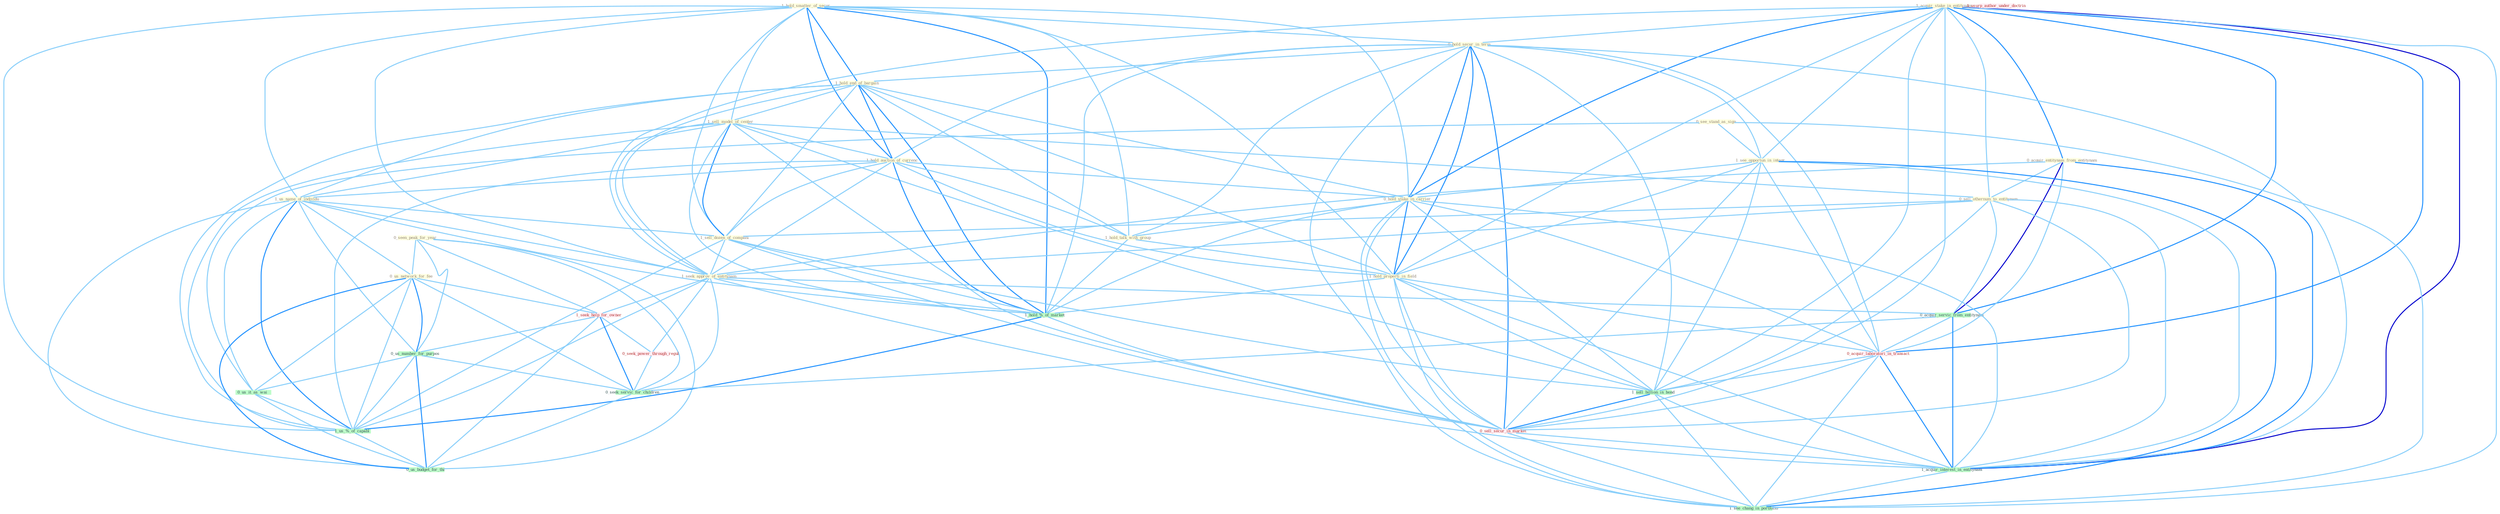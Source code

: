 Graph G{ 
    node
    [shape=polygon,style=filled,width=.5,height=.06,color="#BDFCC9",fixedsize=true,fontsize=4,
    fontcolor="#2f4f4f"];
    {node
    [color="#ffffe0", fontcolor="#8b7d6b"] "1_hold_smatter_of_secur " "1_acquir_stake_in_entitynam " "0_seen_peak_for_year " "0_hold_secur_in_term " "0_acquir_entitynam_from_entitynam " "1_hold_end_of_bargain " "1_sell_model_of_center " "0_see_stand_as_sign " "0_sell_othernum_to_entitynam " "1_see_opportun_in_integr " "1_hold_auction_of_currenc " "0_hold_stake_in_carrier " "1_hold_talk_with_group " "1_us_name_of_individu " "1_hold_properti_in_field " "0_us_network_for_fee " "1_sell_dozen_of_compani " "1_seek_approv_of_entitynam "}
{node [color="#fff0f5", fontcolor="#b22222"] "1_seek_help_for_owner " "0_seek_power_through_regul " "0_acquir_laboratori_in_transact " "1_usurp_author_under_doctrin " "0_sell_secur_in_market "}
edge [color="#B0E2FF"];

	"1_hold_smatter_of_secur " -- "0_hold_secur_in_term " [w="1", color="#87cefa" ];
	"1_hold_smatter_of_secur " -- "1_hold_end_of_bargain " [w="2", color="#1e90ff" , len=0.8];
	"1_hold_smatter_of_secur " -- "1_sell_model_of_center " [w="1", color="#87cefa" ];
	"1_hold_smatter_of_secur " -- "1_hold_auction_of_currenc " [w="2", color="#1e90ff" , len=0.8];
	"1_hold_smatter_of_secur " -- "0_hold_stake_in_carrier " [w="1", color="#87cefa" ];
	"1_hold_smatter_of_secur " -- "1_hold_talk_with_group " [w="1", color="#87cefa" ];
	"1_hold_smatter_of_secur " -- "1_us_name_of_individu " [w="1", color="#87cefa" ];
	"1_hold_smatter_of_secur " -- "1_hold_properti_in_field " [w="1", color="#87cefa" ];
	"1_hold_smatter_of_secur " -- "1_sell_dozen_of_compani " [w="1", color="#87cefa" ];
	"1_hold_smatter_of_secur " -- "1_seek_approv_of_entitynam " [w="1", color="#87cefa" ];
	"1_hold_smatter_of_secur " -- "1_hold_%_of_market " [w="2", color="#1e90ff" , len=0.8];
	"1_hold_smatter_of_secur " -- "1_us_%_of_capabl " [w="1", color="#87cefa" ];
	"1_acquir_stake_in_entitynam " -- "0_hold_secur_in_term " [w="1", color="#87cefa" ];
	"1_acquir_stake_in_entitynam " -- "0_acquir_entitynam_from_entitynam " [w="2", color="#1e90ff" , len=0.8];
	"1_acquir_stake_in_entitynam " -- "0_sell_othernum_to_entitynam " [w="1", color="#87cefa" ];
	"1_acquir_stake_in_entitynam " -- "1_see_opportun_in_integr " [w="1", color="#87cefa" ];
	"1_acquir_stake_in_entitynam " -- "0_hold_stake_in_carrier " [w="2", color="#1e90ff" , len=0.8];
	"1_acquir_stake_in_entitynam " -- "1_hold_properti_in_field " [w="1", color="#87cefa" ];
	"1_acquir_stake_in_entitynam " -- "1_seek_approv_of_entitynam " [w="1", color="#87cefa" ];
	"1_acquir_stake_in_entitynam " -- "0_acquir_servic_from_entitynam " [w="2", color="#1e90ff" , len=0.8];
	"1_acquir_stake_in_entitynam " -- "0_acquir_laboratori_in_transact " [w="2", color="#1e90ff" , len=0.8];
	"1_acquir_stake_in_entitynam " -- "1_sell_billion_in_bond " [w="1", color="#87cefa" ];
	"1_acquir_stake_in_entitynam " -- "0_sell_secur_in_market " [w="1", color="#87cefa" ];
	"1_acquir_stake_in_entitynam " -- "1_acquir_interest_in_entitynam " [w="3", color="#0000cd" , len=0.6];
	"1_acquir_stake_in_entitynam " -- "1_see_chang_in_portfolio " [w="1", color="#87cefa" ];
	"0_seen_peak_for_year " -- "0_us_network_for_fee " [w="1", color="#87cefa" ];
	"0_seen_peak_for_year " -- "1_seek_help_for_owner " [w="1", color="#87cefa" ];
	"0_seen_peak_for_year " -- "0_us_number_for_purpos " [w="1", color="#87cefa" ];
	"0_seen_peak_for_year " -- "0_seek_servic_for_children " [w="1", color="#87cefa" ];
	"0_seen_peak_for_year " -- "0_us_budget_for_thi " [w="1", color="#87cefa" ];
	"0_hold_secur_in_term " -- "1_hold_end_of_bargain " [w="1", color="#87cefa" ];
	"0_hold_secur_in_term " -- "1_see_opportun_in_integr " [w="1", color="#87cefa" ];
	"0_hold_secur_in_term " -- "1_hold_auction_of_currenc " [w="1", color="#87cefa" ];
	"0_hold_secur_in_term " -- "0_hold_stake_in_carrier " [w="2", color="#1e90ff" , len=0.8];
	"0_hold_secur_in_term " -- "1_hold_talk_with_group " [w="1", color="#87cefa" ];
	"0_hold_secur_in_term " -- "1_hold_properti_in_field " [w="2", color="#1e90ff" , len=0.8];
	"0_hold_secur_in_term " -- "1_hold_%_of_market " [w="1", color="#87cefa" ];
	"0_hold_secur_in_term " -- "0_acquir_laboratori_in_transact " [w="1", color="#87cefa" ];
	"0_hold_secur_in_term " -- "1_sell_billion_in_bond " [w="1", color="#87cefa" ];
	"0_hold_secur_in_term " -- "0_sell_secur_in_market " [w="2", color="#1e90ff" , len=0.8];
	"0_hold_secur_in_term " -- "1_acquir_interest_in_entitynam " [w="1", color="#87cefa" ];
	"0_hold_secur_in_term " -- "1_see_chang_in_portfolio " [w="1", color="#87cefa" ];
	"0_acquir_entitynam_from_entitynam " -- "0_sell_othernum_to_entitynam " [w="1", color="#87cefa" ];
	"0_acquir_entitynam_from_entitynam " -- "1_seek_approv_of_entitynam " [w="1", color="#87cefa" ];
	"0_acquir_entitynam_from_entitynam " -- "0_acquir_servic_from_entitynam " [w="3", color="#0000cd" , len=0.6];
	"0_acquir_entitynam_from_entitynam " -- "0_acquir_laboratori_in_transact " [w="1", color="#87cefa" ];
	"0_acquir_entitynam_from_entitynam " -- "1_acquir_interest_in_entitynam " [w="2", color="#1e90ff" , len=0.8];
	"1_hold_end_of_bargain " -- "1_sell_model_of_center " [w="1", color="#87cefa" ];
	"1_hold_end_of_bargain " -- "1_hold_auction_of_currenc " [w="2", color="#1e90ff" , len=0.8];
	"1_hold_end_of_bargain " -- "0_hold_stake_in_carrier " [w="1", color="#87cefa" ];
	"1_hold_end_of_bargain " -- "1_hold_talk_with_group " [w="1", color="#87cefa" ];
	"1_hold_end_of_bargain " -- "1_us_name_of_individu " [w="1", color="#87cefa" ];
	"1_hold_end_of_bargain " -- "1_hold_properti_in_field " [w="1", color="#87cefa" ];
	"1_hold_end_of_bargain " -- "1_sell_dozen_of_compani " [w="1", color="#87cefa" ];
	"1_hold_end_of_bargain " -- "1_seek_approv_of_entitynam " [w="1", color="#87cefa" ];
	"1_hold_end_of_bargain " -- "1_hold_%_of_market " [w="2", color="#1e90ff" , len=0.8];
	"1_hold_end_of_bargain " -- "1_us_%_of_capabl " [w="1", color="#87cefa" ];
	"1_sell_model_of_center " -- "0_sell_othernum_to_entitynam " [w="1", color="#87cefa" ];
	"1_sell_model_of_center " -- "1_hold_auction_of_currenc " [w="1", color="#87cefa" ];
	"1_sell_model_of_center " -- "1_us_name_of_individu " [w="1", color="#87cefa" ];
	"1_sell_model_of_center " -- "1_sell_dozen_of_compani " [w="2", color="#1e90ff" , len=0.8];
	"1_sell_model_of_center " -- "1_seek_approv_of_entitynam " [w="1", color="#87cefa" ];
	"1_sell_model_of_center " -- "1_hold_%_of_market " [w="1", color="#87cefa" ];
	"1_sell_model_of_center " -- "1_sell_billion_in_bond " [w="1", color="#87cefa" ];
	"1_sell_model_of_center " -- "1_us_%_of_capabl " [w="1", color="#87cefa" ];
	"1_sell_model_of_center " -- "0_sell_secur_in_market " [w="1", color="#87cefa" ];
	"0_see_stand_as_sign " -- "1_see_opportun_in_integr " [w="1", color="#87cefa" ];
	"0_see_stand_as_sign " -- "0_us_it_as_wai " [w="1", color="#87cefa" ];
	"0_see_stand_as_sign " -- "1_see_chang_in_portfolio " [w="1", color="#87cefa" ];
	"0_sell_othernum_to_entitynam " -- "1_sell_dozen_of_compani " [w="1", color="#87cefa" ];
	"0_sell_othernum_to_entitynam " -- "1_seek_approv_of_entitynam " [w="1", color="#87cefa" ];
	"0_sell_othernum_to_entitynam " -- "0_acquir_servic_from_entitynam " [w="1", color="#87cefa" ];
	"0_sell_othernum_to_entitynam " -- "1_sell_billion_in_bond " [w="1", color="#87cefa" ];
	"0_sell_othernum_to_entitynam " -- "0_sell_secur_in_market " [w="1", color="#87cefa" ];
	"0_sell_othernum_to_entitynam " -- "1_acquir_interest_in_entitynam " [w="1", color="#87cefa" ];
	"1_see_opportun_in_integr " -- "0_hold_stake_in_carrier " [w="1", color="#87cefa" ];
	"1_see_opportun_in_integr " -- "1_hold_properti_in_field " [w="1", color="#87cefa" ];
	"1_see_opportun_in_integr " -- "0_acquir_laboratori_in_transact " [w="1", color="#87cefa" ];
	"1_see_opportun_in_integr " -- "1_sell_billion_in_bond " [w="1", color="#87cefa" ];
	"1_see_opportun_in_integr " -- "0_sell_secur_in_market " [w="1", color="#87cefa" ];
	"1_see_opportun_in_integr " -- "1_acquir_interest_in_entitynam " [w="1", color="#87cefa" ];
	"1_see_opportun_in_integr " -- "1_see_chang_in_portfolio " [w="2", color="#1e90ff" , len=0.8];
	"1_hold_auction_of_currenc " -- "0_hold_stake_in_carrier " [w="1", color="#87cefa" ];
	"1_hold_auction_of_currenc " -- "1_hold_talk_with_group " [w="1", color="#87cefa" ];
	"1_hold_auction_of_currenc " -- "1_us_name_of_individu " [w="1", color="#87cefa" ];
	"1_hold_auction_of_currenc " -- "1_hold_properti_in_field " [w="1", color="#87cefa" ];
	"1_hold_auction_of_currenc " -- "1_sell_dozen_of_compani " [w="1", color="#87cefa" ];
	"1_hold_auction_of_currenc " -- "1_seek_approv_of_entitynam " [w="1", color="#87cefa" ];
	"1_hold_auction_of_currenc " -- "1_hold_%_of_market " [w="2", color="#1e90ff" , len=0.8];
	"1_hold_auction_of_currenc " -- "1_us_%_of_capabl " [w="1", color="#87cefa" ];
	"0_hold_stake_in_carrier " -- "1_hold_talk_with_group " [w="1", color="#87cefa" ];
	"0_hold_stake_in_carrier " -- "1_hold_properti_in_field " [w="2", color="#1e90ff" , len=0.8];
	"0_hold_stake_in_carrier " -- "1_hold_%_of_market " [w="1", color="#87cefa" ];
	"0_hold_stake_in_carrier " -- "0_acquir_laboratori_in_transact " [w="1", color="#87cefa" ];
	"0_hold_stake_in_carrier " -- "1_sell_billion_in_bond " [w="1", color="#87cefa" ];
	"0_hold_stake_in_carrier " -- "0_sell_secur_in_market " [w="1", color="#87cefa" ];
	"0_hold_stake_in_carrier " -- "1_acquir_interest_in_entitynam " [w="1", color="#87cefa" ];
	"0_hold_stake_in_carrier " -- "1_see_chang_in_portfolio " [w="1", color="#87cefa" ];
	"1_hold_talk_with_group " -- "1_hold_properti_in_field " [w="1", color="#87cefa" ];
	"1_hold_talk_with_group " -- "1_hold_%_of_market " [w="1", color="#87cefa" ];
	"1_us_name_of_individu " -- "0_us_network_for_fee " [w="1", color="#87cefa" ];
	"1_us_name_of_individu " -- "1_sell_dozen_of_compani " [w="1", color="#87cefa" ];
	"1_us_name_of_individu " -- "1_seek_approv_of_entitynam " [w="1", color="#87cefa" ];
	"1_us_name_of_individu " -- "1_hold_%_of_market " [w="1", color="#87cefa" ];
	"1_us_name_of_individu " -- "0_us_number_for_purpos " [w="1", color="#87cefa" ];
	"1_us_name_of_individu " -- "0_us_it_as_wai " [w="1", color="#87cefa" ];
	"1_us_name_of_individu " -- "1_us_%_of_capabl " [w="2", color="#1e90ff" , len=0.8];
	"1_us_name_of_individu " -- "0_us_budget_for_thi " [w="1", color="#87cefa" ];
	"1_hold_properti_in_field " -- "1_hold_%_of_market " [w="1", color="#87cefa" ];
	"1_hold_properti_in_field " -- "0_acquir_laboratori_in_transact " [w="1", color="#87cefa" ];
	"1_hold_properti_in_field " -- "1_sell_billion_in_bond " [w="1", color="#87cefa" ];
	"1_hold_properti_in_field " -- "0_sell_secur_in_market " [w="1", color="#87cefa" ];
	"1_hold_properti_in_field " -- "1_acquir_interest_in_entitynam " [w="1", color="#87cefa" ];
	"1_hold_properti_in_field " -- "1_see_chang_in_portfolio " [w="1", color="#87cefa" ];
	"0_us_network_for_fee " -- "1_seek_help_for_owner " [w="1", color="#87cefa" ];
	"0_us_network_for_fee " -- "0_us_number_for_purpos " [w="2", color="#1e90ff" , len=0.8];
	"0_us_network_for_fee " -- "0_us_it_as_wai " [w="1", color="#87cefa" ];
	"0_us_network_for_fee " -- "1_us_%_of_capabl " [w="1", color="#87cefa" ];
	"0_us_network_for_fee " -- "0_seek_servic_for_children " [w="1", color="#87cefa" ];
	"0_us_network_for_fee " -- "0_us_budget_for_thi " [w="2", color="#1e90ff" , len=0.8];
	"1_sell_dozen_of_compani " -- "1_seek_approv_of_entitynam " [w="1", color="#87cefa" ];
	"1_sell_dozen_of_compani " -- "1_hold_%_of_market " [w="1", color="#87cefa" ];
	"1_sell_dozen_of_compani " -- "1_sell_billion_in_bond " [w="1", color="#87cefa" ];
	"1_sell_dozen_of_compani " -- "1_us_%_of_capabl " [w="1", color="#87cefa" ];
	"1_sell_dozen_of_compani " -- "0_sell_secur_in_market " [w="1", color="#87cefa" ];
	"1_seek_approv_of_entitynam " -- "1_seek_help_for_owner " [w="1", color="#87cefa" ];
	"1_seek_approv_of_entitynam " -- "0_acquir_servic_from_entitynam " [w="1", color="#87cefa" ];
	"1_seek_approv_of_entitynam " -- "1_hold_%_of_market " [w="1", color="#87cefa" ];
	"1_seek_approv_of_entitynam " -- "0_seek_power_through_regul " [w="1", color="#87cefa" ];
	"1_seek_approv_of_entitynam " -- "1_us_%_of_capabl " [w="1", color="#87cefa" ];
	"1_seek_approv_of_entitynam " -- "1_acquir_interest_in_entitynam " [w="1", color="#87cefa" ];
	"1_seek_approv_of_entitynam " -- "0_seek_servic_for_children " [w="1", color="#87cefa" ];
	"1_seek_help_for_owner " -- "0_seek_power_through_regul " [w="1", color="#87cefa" ];
	"1_seek_help_for_owner " -- "0_us_number_for_purpos " [w="1", color="#87cefa" ];
	"1_seek_help_for_owner " -- "0_seek_servic_for_children " [w="2", color="#1e90ff" , len=0.8];
	"1_seek_help_for_owner " -- "0_us_budget_for_thi " [w="1", color="#87cefa" ];
	"0_acquir_servic_from_entitynam " -- "0_acquir_laboratori_in_transact " [w="1", color="#87cefa" ];
	"0_acquir_servic_from_entitynam " -- "1_acquir_interest_in_entitynam " [w="2", color="#1e90ff" , len=0.8];
	"0_acquir_servic_from_entitynam " -- "0_seek_servic_for_children " [w="1", color="#87cefa" ];
	"1_hold_%_of_market " -- "1_us_%_of_capabl " [w="2", color="#1e90ff" , len=0.8];
	"1_hold_%_of_market " -- "0_sell_secur_in_market " [w="1", color="#87cefa" ];
	"0_seek_power_through_regul " -- "0_seek_servic_for_children " [w="1", color="#87cefa" ];
	"0_us_number_for_purpos " -- "0_us_it_as_wai " [w="1", color="#87cefa" ];
	"0_us_number_for_purpos " -- "1_us_%_of_capabl " [w="1", color="#87cefa" ];
	"0_us_number_for_purpos " -- "0_seek_servic_for_children " [w="1", color="#87cefa" ];
	"0_us_number_for_purpos " -- "0_us_budget_for_thi " [w="2", color="#1e90ff" , len=0.8];
	"0_acquir_laboratori_in_transact " -- "1_sell_billion_in_bond " [w="1", color="#87cefa" ];
	"0_acquir_laboratori_in_transact " -- "0_sell_secur_in_market " [w="1", color="#87cefa" ];
	"0_acquir_laboratori_in_transact " -- "1_acquir_interest_in_entitynam " [w="2", color="#1e90ff" , len=0.8];
	"0_acquir_laboratori_in_transact " -- "1_see_chang_in_portfolio " [w="1", color="#87cefa" ];
	"1_sell_billion_in_bond " -- "0_sell_secur_in_market " [w="2", color="#1e90ff" , len=0.8];
	"1_sell_billion_in_bond " -- "1_acquir_interest_in_entitynam " [w="1", color="#87cefa" ];
	"1_sell_billion_in_bond " -- "1_see_chang_in_portfolio " [w="1", color="#87cefa" ];
	"0_us_it_as_wai " -- "1_us_%_of_capabl " [w="1", color="#87cefa" ];
	"0_us_it_as_wai " -- "0_us_budget_for_thi " [w="1", color="#87cefa" ];
	"1_us_%_of_capabl " -- "0_us_budget_for_thi " [w="1", color="#87cefa" ];
	"0_sell_secur_in_market " -- "1_acquir_interest_in_entitynam " [w="1", color="#87cefa" ];
	"0_sell_secur_in_market " -- "1_see_chang_in_portfolio " [w="1", color="#87cefa" ];
	"1_acquir_interest_in_entitynam " -- "1_see_chang_in_portfolio " [w="1", color="#87cefa" ];
	"0_seek_servic_for_children " -- "0_us_budget_for_thi " [w="1", color="#87cefa" ];
}